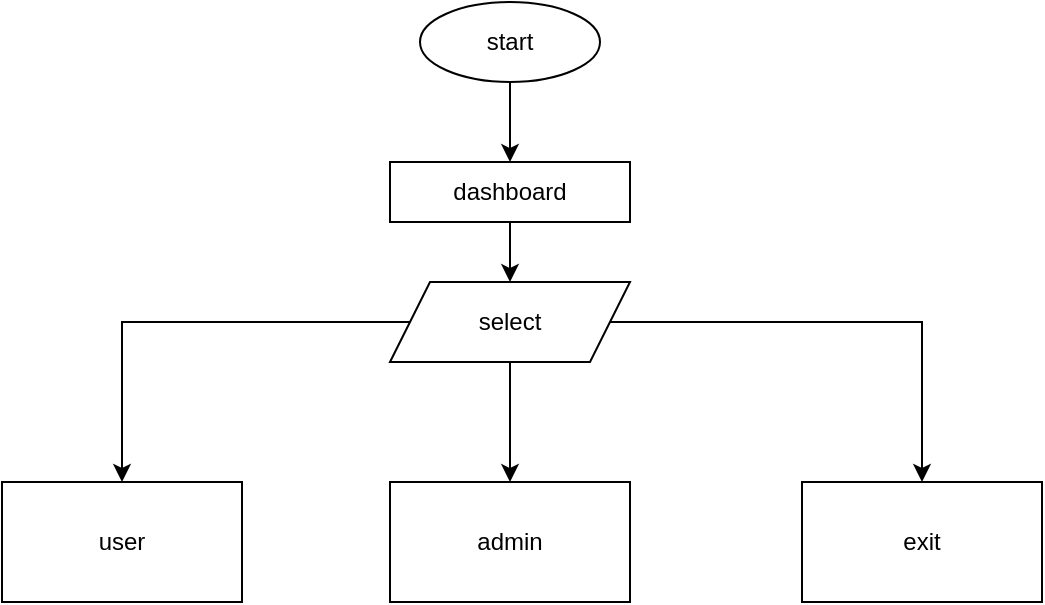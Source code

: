 <mxfile version="24.3.1" type="device">
  <diagram id="C5RBs43oDa-KdzZeNtuy" name="Page-1">
    <mxGraphModel dx="1050" dy="569" grid="1" gridSize="10" guides="1" tooltips="1" connect="1" arrows="1" fold="1" page="1" pageScale="1" pageWidth="827" pageHeight="1169" math="0" shadow="0">
      <root>
        <mxCell id="WIyWlLk6GJQsqaUBKTNV-0" />
        <mxCell id="WIyWlLk6GJQsqaUBKTNV-1" parent="WIyWlLk6GJQsqaUBKTNV-0" />
        <mxCell id="0M-ptqD5wJ5qCWWKZlbP-8" value="" style="edgeStyle=orthogonalEdgeStyle;rounded=0;orthogonalLoop=1;jettySize=auto;html=1;" edge="1" parent="WIyWlLk6GJQsqaUBKTNV-1" source="0M-ptqD5wJ5qCWWKZlbP-3" target="0M-ptqD5wJ5qCWWKZlbP-7">
          <mxGeometry relative="1" as="geometry" />
        </mxCell>
        <mxCell id="0M-ptqD5wJ5qCWWKZlbP-3" value="start" style="ellipse;whiteSpace=wrap;html=1;" vertex="1" parent="WIyWlLk6GJQsqaUBKTNV-1">
          <mxGeometry x="369" width="90" height="40" as="geometry" />
        </mxCell>
        <mxCell id="0M-ptqD5wJ5qCWWKZlbP-10" value="" style="edgeStyle=orthogonalEdgeStyle;rounded=0;orthogonalLoop=1;jettySize=auto;html=1;" edge="1" parent="WIyWlLk6GJQsqaUBKTNV-1" source="0M-ptqD5wJ5qCWWKZlbP-7" target="0M-ptqD5wJ5qCWWKZlbP-9">
          <mxGeometry relative="1" as="geometry" />
        </mxCell>
        <mxCell id="0M-ptqD5wJ5qCWWKZlbP-7" value="dashboard" style="whiteSpace=wrap;html=1;" vertex="1" parent="WIyWlLk6GJQsqaUBKTNV-1">
          <mxGeometry x="354" y="80" width="120" height="30" as="geometry" />
        </mxCell>
        <mxCell id="0M-ptqD5wJ5qCWWKZlbP-22" value="" style="edgeStyle=orthogonalEdgeStyle;rounded=0;orthogonalLoop=1;jettySize=auto;html=1;" edge="1" parent="WIyWlLk6GJQsqaUBKTNV-1" source="0M-ptqD5wJ5qCWWKZlbP-9" target="0M-ptqD5wJ5qCWWKZlbP-21">
          <mxGeometry relative="1" as="geometry">
            <Array as="points">
              <mxPoint x="220" y="160" />
            </Array>
          </mxGeometry>
        </mxCell>
        <mxCell id="0M-ptqD5wJ5qCWWKZlbP-24" value="" style="edgeStyle=orthogonalEdgeStyle;rounded=0;orthogonalLoop=1;jettySize=auto;html=1;" edge="1" parent="WIyWlLk6GJQsqaUBKTNV-1" source="0M-ptqD5wJ5qCWWKZlbP-9" target="0M-ptqD5wJ5qCWWKZlbP-23">
          <mxGeometry relative="1" as="geometry" />
        </mxCell>
        <mxCell id="0M-ptqD5wJ5qCWWKZlbP-26" value="" style="edgeStyle=orthogonalEdgeStyle;rounded=0;orthogonalLoop=1;jettySize=auto;html=1;" edge="1" parent="WIyWlLk6GJQsqaUBKTNV-1" source="0M-ptqD5wJ5qCWWKZlbP-9" target="0M-ptqD5wJ5qCWWKZlbP-25">
          <mxGeometry relative="1" as="geometry" />
        </mxCell>
        <mxCell id="0M-ptqD5wJ5qCWWKZlbP-9" value="select" style="shape=parallelogram;perimeter=parallelogramPerimeter;whiteSpace=wrap;html=1;fixedSize=1;" vertex="1" parent="WIyWlLk6GJQsqaUBKTNV-1">
          <mxGeometry x="354" y="140" width="120" height="40" as="geometry" />
        </mxCell>
        <mxCell id="0M-ptqD5wJ5qCWWKZlbP-21" value="user" style="whiteSpace=wrap;html=1;" vertex="1" parent="WIyWlLk6GJQsqaUBKTNV-1">
          <mxGeometry x="160" y="240" width="120" height="60" as="geometry" />
        </mxCell>
        <mxCell id="0M-ptqD5wJ5qCWWKZlbP-23" value="admin" style="whiteSpace=wrap;html=1;" vertex="1" parent="WIyWlLk6GJQsqaUBKTNV-1">
          <mxGeometry x="354" y="240" width="120" height="60" as="geometry" />
        </mxCell>
        <mxCell id="0M-ptqD5wJ5qCWWKZlbP-25" value="exit" style="whiteSpace=wrap;html=1;" vertex="1" parent="WIyWlLk6GJQsqaUBKTNV-1">
          <mxGeometry x="560" y="240" width="120" height="60" as="geometry" />
        </mxCell>
      </root>
    </mxGraphModel>
  </diagram>
</mxfile>
